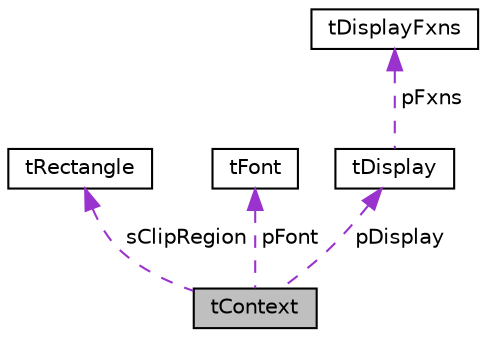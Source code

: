 digraph "tContext"
{
  edge [fontname="Helvetica",fontsize="10",labelfontname="Helvetica",labelfontsize="10"];
  node [fontname="Helvetica",fontsize="10",shape=record];
  Node1 [label="tContext",height=0.2,width=0.4,color="black", fillcolor="grey75", style="filled", fontcolor="black"];
  Node2 -> Node1 [dir="back",color="darkorchid3",fontsize="10",style="dashed",label=" sClipRegion" ,fontname="Helvetica"];
  Node2 [label="tRectangle",height=0.2,width=0.4,color="black", fillcolor="white", style="filled",URL="$structt_rectangle.html"];
  Node3 -> Node1 [dir="back",color="darkorchid3",fontsize="10",style="dashed",label=" pFont" ,fontname="Helvetica"];
  Node3 [label="tFont",height=0.2,width=0.4,color="black", fillcolor="white", style="filled",URL="$structt_font.html",tooltip="This structure describes a font used for drawing text onto the screen. "];
  Node4 -> Node1 [dir="back",color="darkorchid3",fontsize="10",style="dashed",label=" pDisplay" ,fontname="Helvetica"];
  Node4 [label="tDisplay",height=0.2,width=0.4,color="black", fillcolor="white", style="filled",URL="$structt_display.html",tooltip="This structure defines the characteristics of a display driver. "];
  Node5 -> Node4 [dir="back",color="darkorchid3",fontsize="10",style="dashed",label=" pFxns" ,fontname="Helvetica"];
  Node5 [label="tDisplayFxns",height=0.2,width=0.4,color="black", fillcolor="white", style="filled",URL="$structt_display_fxns.html",tooltip="This structure defines the implementation of a display driver. "];
}
